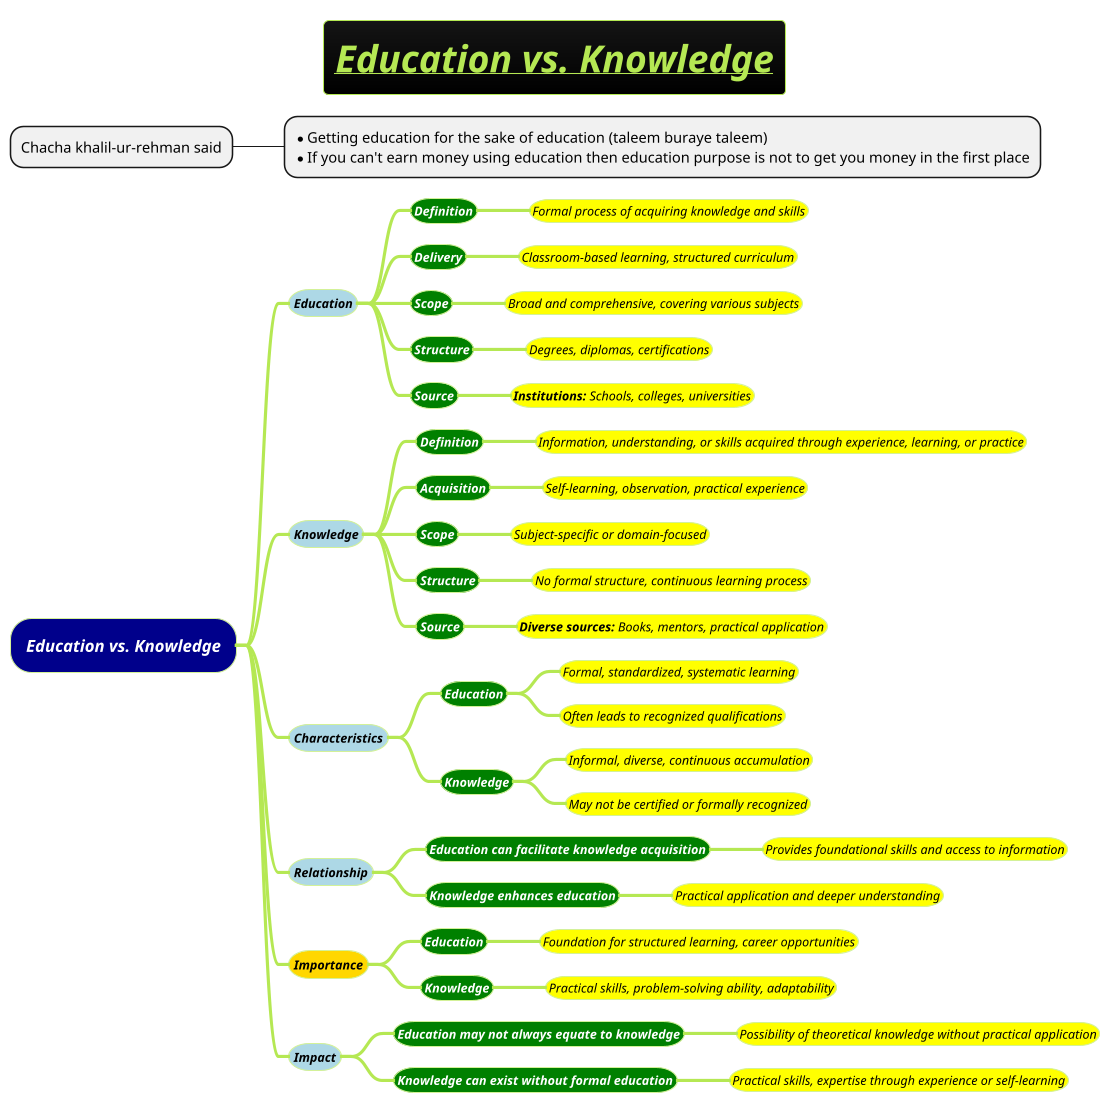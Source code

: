 @startmindmap
title =<i><b><u>Education vs. Knowledge
* Chacha khalil-ur-rehman said
** * Getting education for the sake of education (taleem buraye taleem)\n* If you can't earn money using education then education purpose is not to get you money in the first place
!theme hacker


*[#darkblue] <i><color #white>Education vs. Knowledge
**[#lightblue] <i><color #black><size:12>Education
***[#green] <b><i><color #white><size:12>Definition
****[#yellow] <i><color #black><size:12>Formal process of acquiring knowledge and skills
***[#green] <b><i><color #white><size:12>Delivery
****[#yellow] <i><color #black><size:12>Classroom-based learning, structured curriculum
***[#green] <b><i><color #white><size:12>Scope
****[#yellow] <i><color #black><size:12>Broad and comprehensive, covering various subjects
***[#green] <b><i><color #white><size:12>Structure
****[#yellow] <i><color #black><size:12>Degrees, diplomas, certifications
***[#green] <b><i><color #white><size:12>Source
****[#yellow] <i><color #black><size:12>**Institutions:** Schools, colleges, universities
**[#lightblue] <i><color #black><size:12>Knowledge
***[#green] <b><i><color #white><size:12>Definition
****[#yellow] <i><color #black><size:12>Information, understanding, or skills acquired through experience, learning, or practice
***[#green] <b><i><color #white><size:12>Acquisition
****[#yellow] <i><color #black><size:12>Self-learning, observation, practical experience
***[#green] <b><i><color #white><size:12>Scope
****[#yellow] <i><color #black><size:12>Subject-specific or domain-focused
***[#green] <b><i><color #white><size:12>Structure
****[#yellow] <i><color #black><size:12>No formal structure, continuous learning process
***[#green] <b><i><color #white><size:12>Source
****[#yellow] <i><color #black><size:12>**Diverse sources:** Books, mentors, practical application
**[#lightblue] <i><color #black><size:12>Characteristics
***[#green] <b><i><color #white><size:12>Education
****[#yellow] <i><color #black><size:12>Formal, standardized, systematic learning
****[#yellow] <i><color #black><size:12>Often leads to recognized qualifications
***[#green] <b><i><color #white><size:12>Knowledge
****[#yellow] <i><color #black><size:12>Informal, diverse, continuous accumulation
****[#yellow] <i><color #black><size:12>May not be certified or formally recognized
**[#lightblue] <i><color #black><size:12>Relationship
***[#green] <b><i><color #white><size:12>Education can facilitate knowledge acquisition
****[#yellow] <i><color #black><size:12>Provides foundational skills and access to information
***[#green] <b><i><color #white><size:12>Knowledge enhances education
****[#yellow] <i><color #black><size:12>Practical application and deeper understanding
**[#gold] <i><color #black><size:12>Importance
***[#green] <b><i><color #white><size:12>Education
****[#yellow] <i><color #black><size:12>Foundation for structured learning, career opportunities
***[#green] <b><i><color #white><size:12>Knowledge
****[#yellow] <i><color #black><size:12>Practical skills, problem-solving ability, adaptability
**[#lightblue] <i><color #black><size:12>Impact
***[#green] <b><i><color #white><size:12>Education may not always equate to knowledge
****[#yellow] <i><color #black><size:12>Possibility of theoretical knowledge without practical application
***[#green] <b><i><color #white><size:12>Knowledge can exist without formal education
****[#yellow] <i><color #black><size:12>Practical skills, expertise through experience or self-learning
@endmindmap
